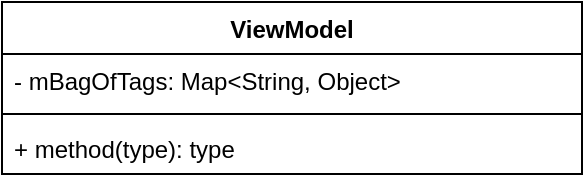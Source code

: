 <mxfile version="17.1.1" type="github">
  <diagram id="gGNjq8QXWbPlthLfzaNb" name="Page-1">
    <mxGraphModel dx="1298" dy="809" grid="1" gridSize="10" guides="1" tooltips="1" connect="1" arrows="1" fold="1" page="1" pageScale="1" pageWidth="827" pageHeight="1169" math="0" shadow="0">
      <root>
        <mxCell id="0" />
        <mxCell id="1" parent="0" />
        <mxCell id="sw_CcMYd6chS2rZwXEds-1" value="ViewModel" style="swimlane;fontStyle=1;align=center;verticalAlign=top;childLayout=stackLayout;horizontal=1;startSize=26;horizontalStack=0;resizeParent=1;resizeParentMax=0;resizeLast=0;collapsible=1;marginBottom=0;" vertex="1" parent="1">
          <mxGeometry x="70" y="270" width="290" height="86" as="geometry" />
        </mxCell>
        <mxCell id="sw_CcMYd6chS2rZwXEds-2" value="- mBagOfTags: Map&lt;String, Object&gt;" style="text;strokeColor=none;fillColor=none;align=left;verticalAlign=top;spacingLeft=4;spacingRight=4;overflow=hidden;rotatable=0;points=[[0,0.5],[1,0.5]];portConstraint=eastwest;" vertex="1" parent="sw_CcMYd6chS2rZwXEds-1">
          <mxGeometry y="26" width="290" height="26" as="geometry" />
        </mxCell>
        <mxCell id="sw_CcMYd6chS2rZwXEds-3" value="" style="line;strokeWidth=1;fillColor=none;align=left;verticalAlign=middle;spacingTop=-1;spacingLeft=3;spacingRight=3;rotatable=0;labelPosition=right;points=[];portConstraint=eastwest;" vertex="1" parent="sw_CcMYd6chS2rZwXEds-1">
          <mxGeometry y="52" width="290" height="8" as="geometry" />
        </mxCell>
        <mxCell id="sw_CcMYd6chS2rZwXEds-4" value="+ method(type): type" style="text;strokeColor=none;fillColor=none;align=left;verticalAlign=top;spacingLeft=4;spacingRight=4;overflow=hidden;rotatable=0;points=[[0,0.5],[1,0.5]];portConstraint=eastwest;" vertex="1" parent="sw_CcMYd6chS2rZwXEds-1">
          <mxGeometry y="60" width="290" height="26" as="geometry" />
        </mxCell>
      </root>
    </mxGraphModel>
  </diagram>
</mxfile>
